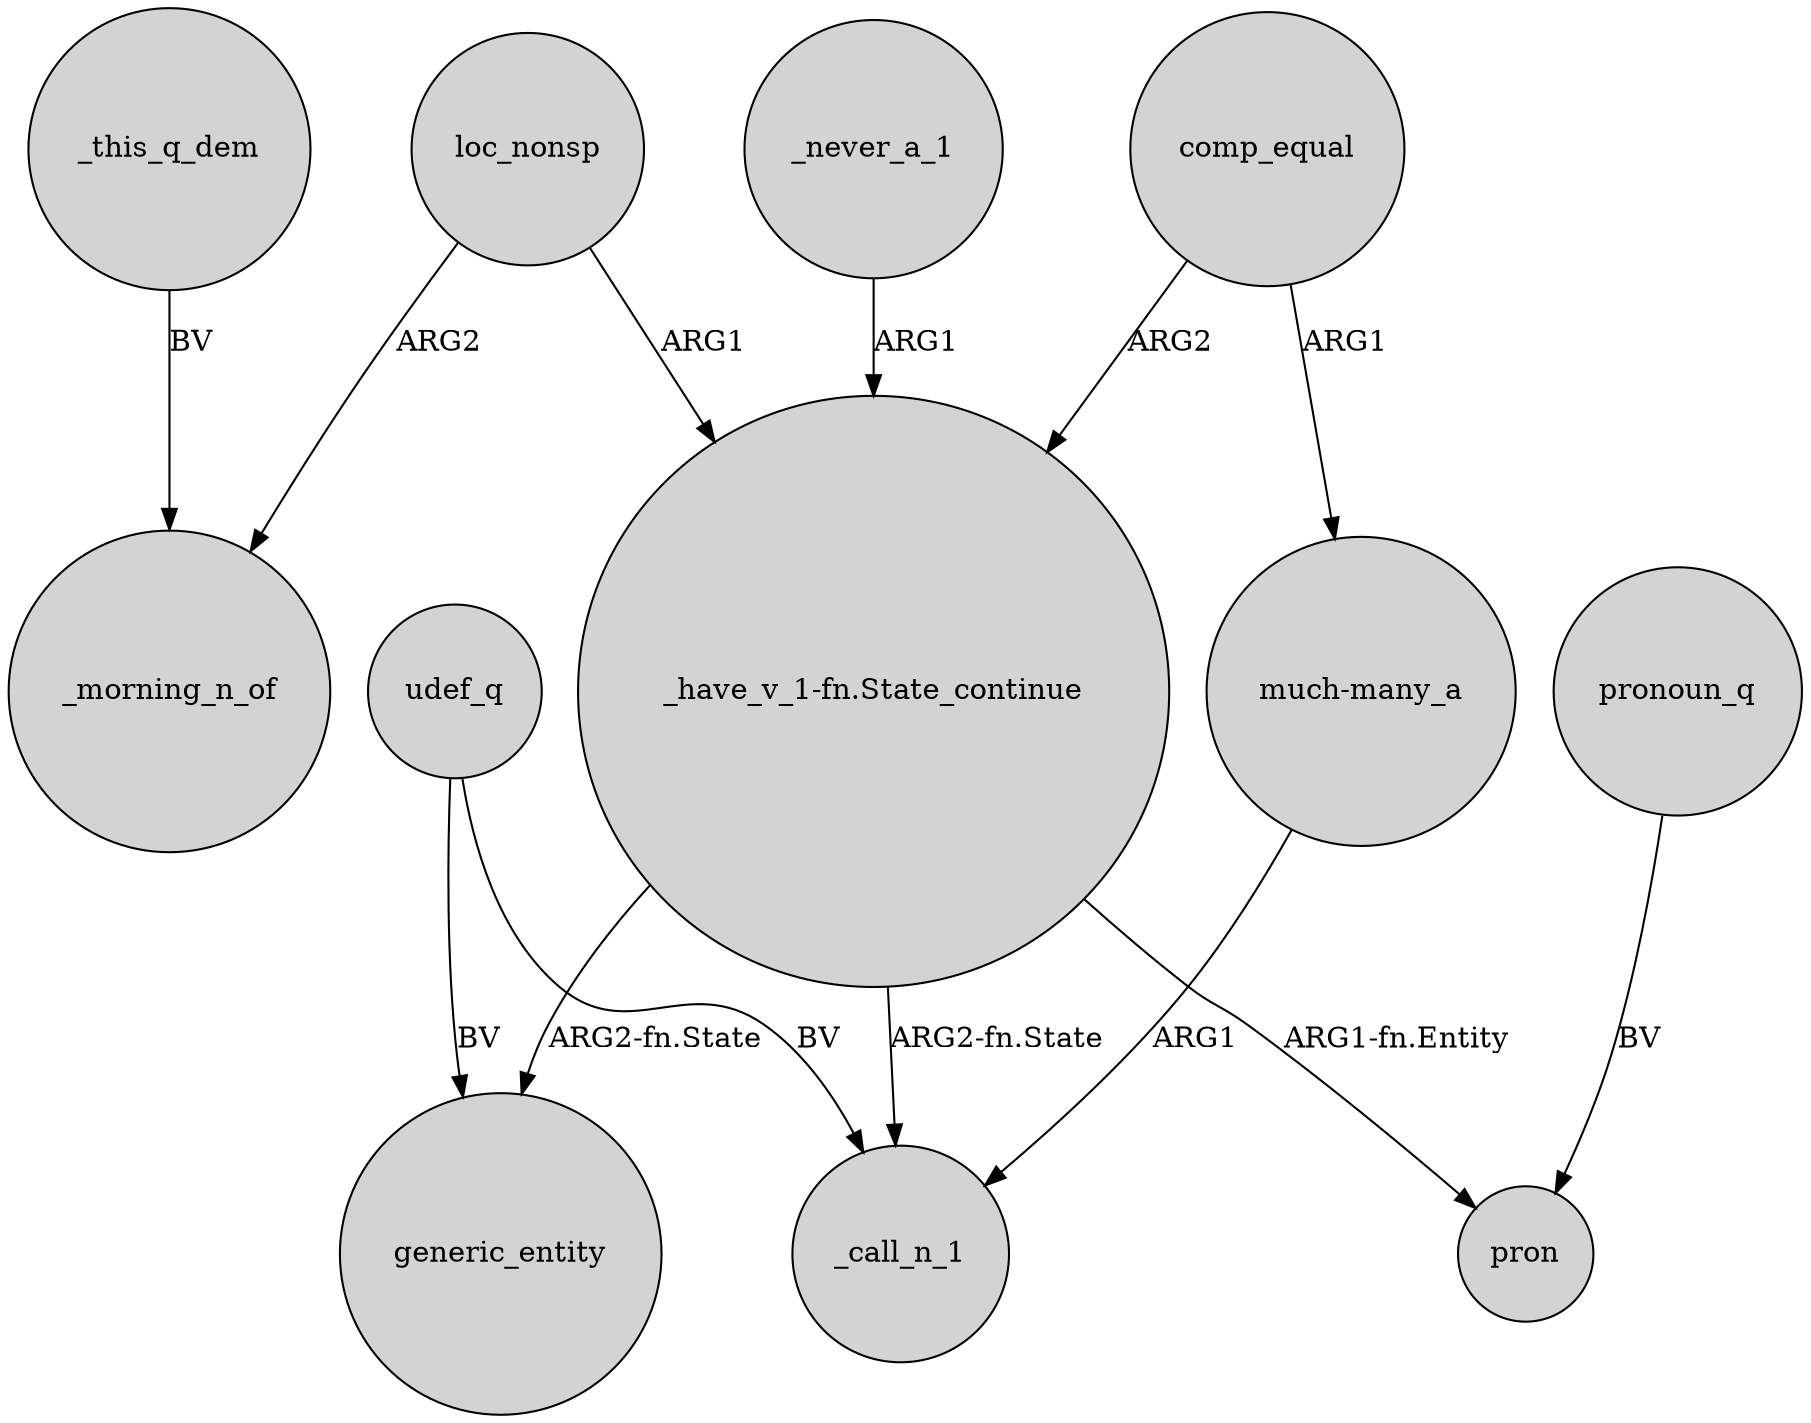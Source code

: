 digraph {
	node [shape=circle style=filled]
	_this_q_dem -> _morning_n_of [label=BV]
	"much-many_a" -> _call_n_1 [label=ARG1]
	comp_equal -> "_have_v_1-fn.State_continue" [label=ARG2]
	udef_q -> generic_entity [label=BV]
	loc_nonsp -> _morning_n_of [label=ARG2]
	udef_q -> _call_n_1 [label=BV]
	pronoun_q -> pron [label=BV]
	"_have_v_1-fn.State_continue" -> _call_n_1 [label="ARG2-fn.State"]
	comp_equal -> "much-many_a" [label=ARG1]
	loc_nonsp -> "_have_v_1-fn.State_continue" [label=ARG1]
	_never_a_1 -> "_have_v_1-fn.State_continue" [label=ARG1]
	"_have_v_1-fn.State_continue" -> pron [label="ARG1-fn.Entity"]
	"_have_v_1-fn.State_continue" -> generic_entity [label="ARG2-fn.State"]
}
